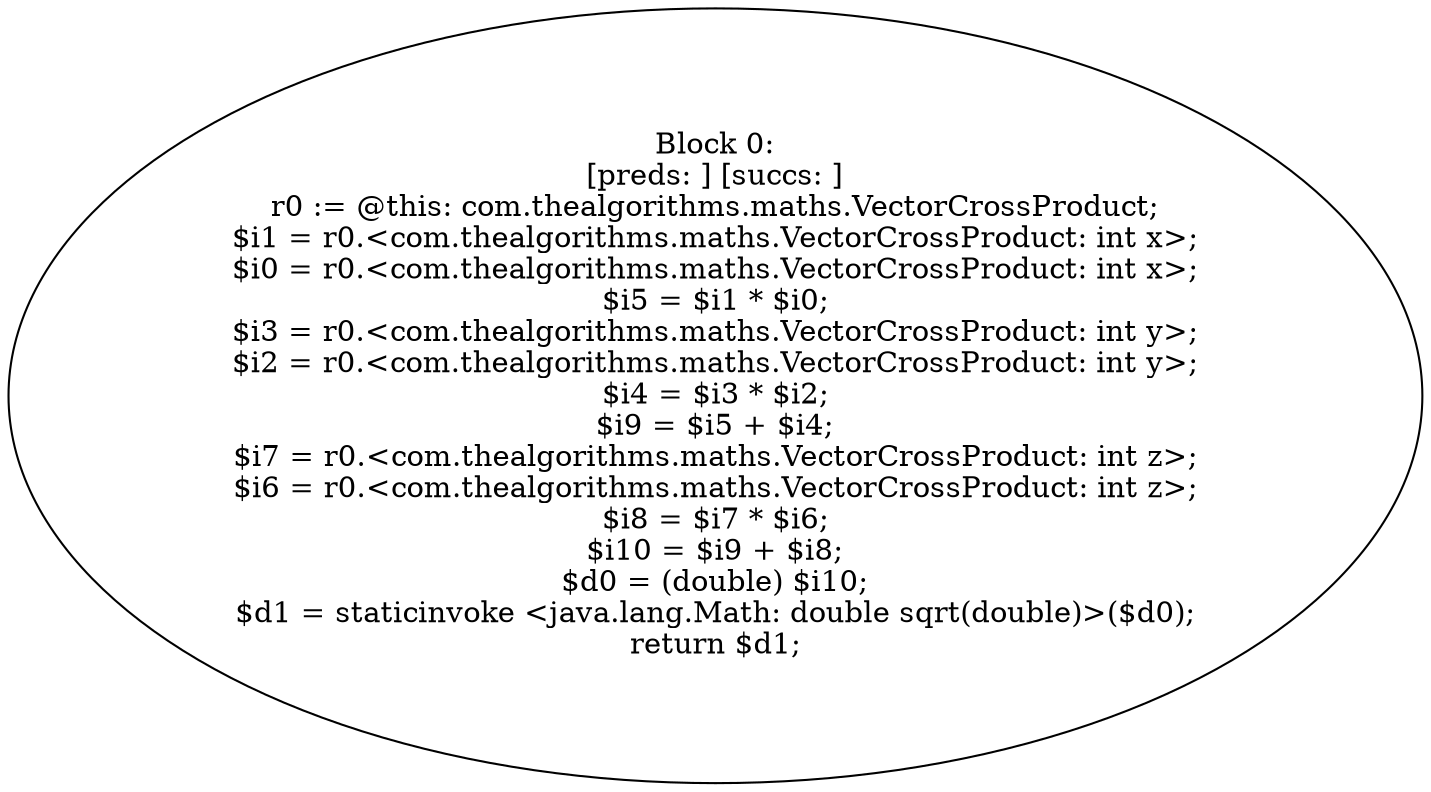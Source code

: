 digraph "unitGraph" {
    "Block 0:
[preds: ] [succs: ]
r0 := @this: com.thealgorithms.maths.VectorCrossProduct;
$i1 = r0.<com.thealgorithms.maths.VectorCrossProduct: int x>;
$i0 = r0.<com.thealgorithms.maths.VectorCrossProduct: int x>;
$i5 = $i1 * $i0;
$i3 = r0.<com.thealgorithms.maths.VectorCrossProduct: int y>;
$i2 = r0.<com.thealgorithms.maths.VectorCrossProduct: int y>;
$i4 = $i3 * $i2;
$i9 = $i5 + $i4;
$i7 = r0.<com.thealgorithms.maths.VectorCrossProduct: int z>;
$i6 = r0.<com.thealgorithms.maths.VectorCrossProduct: int z>;
$i8 = $i7 * $i6;
$i10 = $i9 + $i8;
$d0 = (double) $i10;
$d1 = staticinvoke <java.lang.Math: double sqrt(double)>($d0);
return $d1;
"
}
